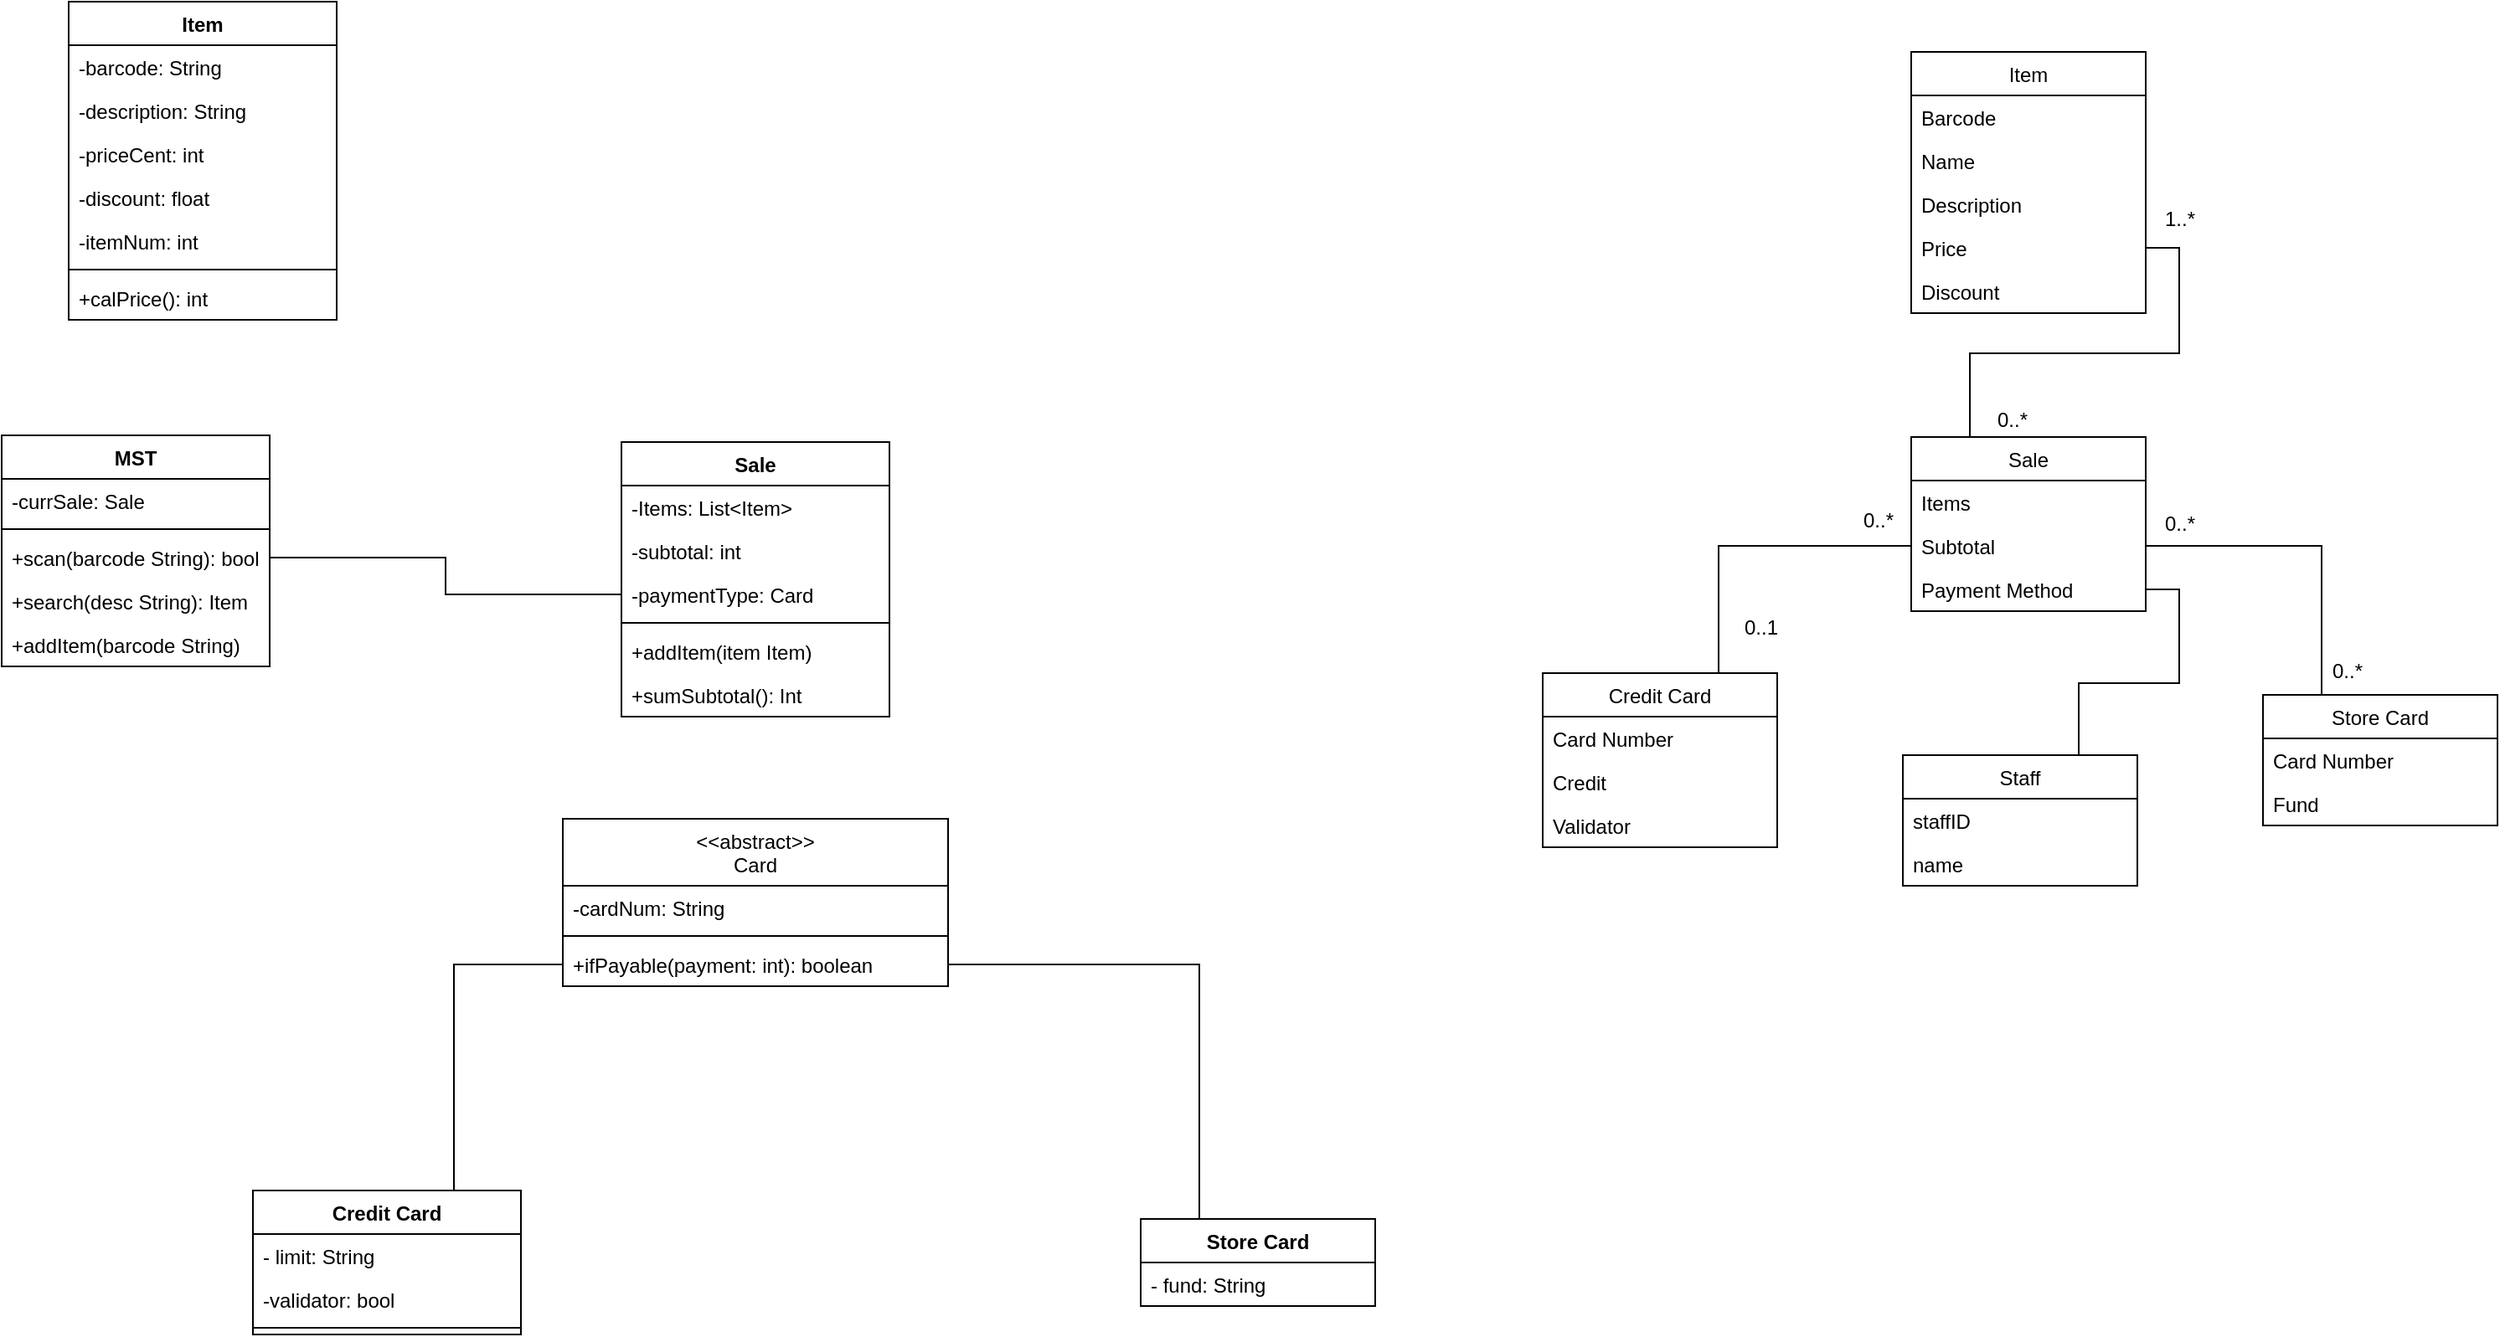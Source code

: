 <mxfile version="13.6.6" type="github">
  <diagram name="Page-1" id="929967ad-93f9-6ef4-fab6-5d389245f69c">
    <mxGraphModel dx="1826" dy="829" grid="1" gridSize="10" guides="1" tooltips="1" connect="1" arrows="1" fold="1" page="1" pageScale="1.5" pageWidth="1169" pageHeight="826" background="none" math="0" shadow="0">
      <root>
        <mxCell id="0" style=";html=1;" />
        <mxCell id="1" style=";html=1;" parent="0" />
        <mxCell id="acYlnRX2aAjknyloajEv-42" style="edgeStyle=orthogonalEdgeStyle;rounded=0;orthogonalLoop=1;jettySize=auto;html=1;exitX=0.25;exitY=0;exitDx=0;exitDy=0;entryX=1;entryY=0.5;entryDx=0;entryDy=0;endArrow=none;endFill=0;startArrow=none;startFill=0;" edge="1" parent="1" source="acYlnRX2aAjknyloajEv-35" target="acYlnRX2aAjknyloajEv-33">
          <mxGeometry relative="1" as="geometry" />
        </mxCell>
        <mxCell id="acYlnRX2aAjknyloajEv-40" style="edgeStyle=orthogonalEdgeStyle;rounded=0;orthogonalLoop=1;jettySize=auto;html=1;exitX=0.25;exitY=0;exitDx=0;exitDy=0;entryX=1;entryY=0.5;entryDx=0;entryDy=0;endArrow=none;endFill=0;" edge="1" parent="1" source="acYlnRX2aAjknyloajEv-21" target="acYlnRX2aAjknyloajEv-37">
          <mxGeometry relative="1" as="geometry" />
        </mxCell>
        <mxCell id="acYlnRX2aAjknyloajEv-39" style="edgeStyle=orthogonalEdgeStyle;rounded=0;orthogonalLoop=1;jettySize=auto;html=1;exitX=0.75;exitY=0;exitDx=0;exitDy=0;entryX=0;entryY=0.5;entryDx=0;entryDy=0;endArrow=none;endFill=0;" edge="1" parent="1" source="acYlnRX2aAjknyloajEv-17" target="acYlnRX2aAjknyloajEv-37">
          <mxGeometry relative="1" as="geometry" />
        </mxCell>
        <mxCell id="acYlnRX2aAjknyloajEv-48" value="0..*" style="text;html=1;align=center;verticalAlign=middle;resizable=0;points=[];autosize=1;" vertex="1" parent="1">
          <mxGeometry x="1525" y="612" width="30" height="20" as="geometry" />
        </mxCell>
        <mxCell id="acYlnRX2aAjknyloajEv-49" value="0..*" style="text;html=1;align=center;verticalAlign=middle;resizable=0;points=[];autosize=1;" vertex="1" parent="1">
          <mxGeometry x="1625" y="700" width="30" height="20" as="geometry" />
        </mxCell>
        <mxCell id="acYlnRX2aAjknyloajEv-50" value="0..1" style="text;html=1;align=center;verticalAlign=middle;resizable=0;points=[];autosize=1;" vertex="1" parent="1">
          <mxGeometry x="1270" y="674" width="40" height="20" as="geometry" />
        </mxCell>
        <mxCell id="acYlnRX2aAjknyloajEv-51" value="0..*" style="text;html=1;align=center;verticalAlign=middle;resizable=0;points=[];autosize=1;" vertex="1" parent="1">
          <mxGeometry x="1345" y="610" width="30" height="20" as="geometry" />
        </mxCell>
        <mxCell id="acYlnRX2aAjknyloajEv-52" value="1..*" style="text;html=1;align=center;verticalAlign=middle;resizable=0;points=[];autosize=1;" vertex="1" parent="1">
          <mxGeometry x="1525" y="430" width="30" height="20" as="geometry" />
        </mxCell>
        <mxCell id="acYlnRX2aAjknyloajEv-53" value="0..*" style="text;html=1;align=center;verticalAlign=middle;resizable=0;points=[];autosize=1;" vertex="1" parent="1">
          <mxGeometry x="1425" y="550" width="30" height="20" as="geometry" />
        </mxCell>
        <mxCell id="acYlnRX2aAjknyloajEv-35" value="Sale" style="swimlane;fontStyle=0;childLayout=stackLayout;horizontal=1;startSize=26;fillColor=none;horizontalStack=0;resizeParent=1;resizeParentMax=0;resizeLast=0;collapsible=1;marginBottom=0;" vertex="1" parent="1">
          <mxGeometry x="1380" y="570" width="140" height="104" as="geometry" />
        </mxCell>
        <mxCell id="acYlnRX2aAjknyloajEv-36" value="Items" style="text;strokeColor=none;fillColor=none;align=left;verticalAlign=top;spacingLeft=4;spacingRight=4;overflow=hidden;rotatable=0;points=[[0,0.5],[1,0.5]];portConstraint=eastwest;" vertex="1" parent="acYlnRX2aAjknyloajEv-35">
          <mxGeometry y="26" width="140" height="26" as="geometry" />
        </mxCell>
        <mxCell id="acYlnRX2aAjknyloajEv-37" value="Subtotal" style="text;strokeColor=none;fillColor=none;align=left;verticalAlign=top;spacingLeft=4;spacingRight=4;overflow=hidden;rotatable=0;points=[[0,0.5],[1,0.5]];portConstraint=eastwest;" vertex="1" parent="acYlnRX2aAjknyloajEv-35">
          <mxGeometry y="52" width="140" height="26" as="geometry" />
        </mxCell>
        <mxCell id="acYlnRX2aAjknyloajEv-38" value="Payment Method" style="text;strokeColor=none;fillColor=none;align=left;verticalAlign=top;spacingLeft=4;spacingRight=4;overflow=hidden;rotatable=0;points=[[0,0.5],[1,0.5]];portConstraint=eastwest;" vertex="1" parent="acYlnRX2aAjknyloajEv-35">
          <mxGeometry y="78" width="140" height="26" as="geometry" />
        </mxCell>
        <mxCell id="acYlnRX2aAjknyloajEv-21" value="Store Card" style="swimlane;fontStyle=0;childLayout=stackLayout;horizontal=1;startSize=26;fillColor=none;horizontalStack=0;resizeParent=1;resizeParentMax=0;resizeLast=0;collapsible=1;marginBottom=0;" vertex="1" parent="1">
          <mxGeometry x="1590" y="724" width="140" height="78" as="geometry" />
        </mxCell>
        <mxCell id="acYlnRX2aAjknyloajEv-22" value="Card Number" style="text;strokeColor=none;fillColor=none;align=left;verticalAlign=top;spacingLeft=4;spacingRight=4;overflow=hidden;rotatable=0;points=[[0,0.5],[1,0.5]];portConstraint=eastwest;" vertex="1" parent="acYlnRX2aAjknyloajEv-21">
          <mxGeometry y="26" width="140" height="26" as="geometry" />
        </mxCell>
        <mxCell id="acYlnRX2aAjknyloajEv-23" value="Fund" style="text;strokeColor=none;fillColor=none;align=left;verticalAlign=top;spacingLeft=4;spacingRight=4;overflow=hidden;rotatable=0;points=[[0,0.5],[1,0.5]];portConstraint=eastwest;" vertex="1" parent="acYlnRX2aAjknyloajEv-21">
          <mxGeometry y="52" width="140" height="26" as="geometry" />
        </mxCell>
        <mxCell id="acYlnRX2aAjknyloajEv-17" value="Credit Card" style="swimlane;fontStyle=0;childLayout=stackLayout;horizontal=1;startSize=26;fillColor=none;horizontalStack=0;resizeParent=1;resizeParentMax=0;resizeLast=0;collapsible=1;marginBottom=0;" vertex="1" parent="1">
          <mxGeometry x="1160" y="711" width="140" height="104" as="geometry" />
        </mxCell>
        <mxCell id="acYlnRX2aAjknyloajEv-18" value="Card Number" style="text;strokeColor=none;fillColor=none;align=left;verticalAlign=top;spacingLeft=4;spacingRight=4;overflow=hidden;rotatable=0;points=[[0,0.5],[1,0.5]];portConstraint=eastwest;" vertex="1" parent="acYlnRX2aAjknyloajEv-17">
          <mxGeometry y="26" width="140" height="26" as="geometry" />
        </mxCell>
        <mxCell id="acYlnRX2aAjknyloajEv-19" value="Credit" style="text;strokeColor=none;fillColor=none;align=left;verticalAlign=top;spacingLeft=4;spacingRight=4;overflow=hidden;rotatable=0;points=[[0,0.5],[1,0.5]];portConstraint=eastwest;" vertex="1" parent="acYlnRX2aAjknyloajEv-17">
          <mxGeometry y="52" width="140" height="26" as="geometry" />
        </mxCell>
        <mxCell id="acYlnRX2aAjknyloajEv-20" value="Validator" style="text;strokeColor=none;fillColor=none;align=left;verticalAlign=top;spacingLeft=4;spacingRight=4;overflow=hidden;rotatable=0;points=[[0,0.5],[1,0.5]];portConstraint=eastwest;" vertex="1" parent="acYlnRX2aAjknyloajEv-17">
          <mxGeometry y="78" width="140" height="26" as="geometry" />
        </mxCell>
        <mxCell id="acYlnRX2aAjknyloajEv-9" value="Item" style="swimlane;fontStyle=0;childLayout=stackLayout;horizontal=1;startSize=26;fillColor=none;horizontalStack=0;resizeParent=1;resizeParentMax=0;resizeLast=0;collapsible=1;marginBottom=0;" vertex="1" parent="1">
          <mxGeometry x="1380" y="340" width="140" height="156" as="geometry" />
        </mxCell>
        <mxCell id="acYlnRX2aAjknyloajEv-10" value="Barcode" style="text;strokeColor=none;fillColor=none;align=left;verticalAlign=top;spacingLeft=4;spacingRight=4;overflow=hidden;rotatable=0;points=[[0,0.5],[1,0.5]];portConstraint=eastwest;" vertex="1" parent="acYlnRX2aAjknyloajEv-9">
          <mxGeometry y="26" width="140" height="26" as="geometry" />
        </mxCell>
        <mxCell id="acYlnRX2aAjknyloajEv-11" value="Name" style="text;strokeColor=none;fillColor=none;align=left;verticalAlign=top;spacingLeft=4;spacingRight=4;overflow=hidden;rotatable=0;points=[[0,0.5],[1,0.5]];portConstraint=eastwest;" vertex="1" parent="acYlnRX2aAjknyloajEv-9">
          <mxGeometry y="52" width="140" height="26" as="geometry" />
        </mxCell>
        <mxCell id="acYlnRX2aAjknyloajEv-12" value="Description" style="text;strokeColor=none;fillColor=none;align=left;verticalAlign=top;spacingLeft=4;spacingRight=4;overflow=hidden;rotatable=0;points=[[0,0.5],[1,0.5]];portConstraint=eastwest;" vertex="1" parent="acYlnRX2aAjknyloajEv-9">
          <mxGeometry y="78" width="140" height="26" as="geometry" />
        </mxCell>
        <mxCell id="acYlnRX2aAjknyloajEv-33" value="Price" style="text;strokeColor=none;fillColor=none;align=left;verticalAlign=top;spacingLeft=4;spacingRight=4;overflow=hidden;rotatable=0;points=[[0,0.5],[1,0.5]];portConstraint=eastwest;" vertex="1" parent="acYlnRX2aAjknyloajEv-9">
          <mxGeometry y="104" width="140" height="26" as="geometry" />
        </mxCell>
        <mxCell id="acYlnRX2aAjknyloajEv-34" value="Discount" style="text;strokeColor=none;fillColor=none;align=left;verticalAlign=top;spacingLeft=4;spacingRight=4;overflow=hidden;rotatable=0;points=[[0,0.5],[1,0.5]];portConstraint=eastwest;" vertex="1" parent="acYlnRX2aAjknyloajEv-9">
          <mxGeometry y="130" width="140" height="26" as="geometry" />
        </mxCell>
        <mxCell id="acYlnRX2aAjknyloajEv-99" style="edgeStyle=orthogonalEdgeStyle;rounded=0;orthogonalLoop=1;jettySize=auto;html=1;exitX=0.75;exitY=0;exitDx=0;exitDy=0;entryX=1;entryY=0.5;entryDx=0;entryDy=0;startArrow=none;startFill=0;endArrow=none;endFill=0;" edge="1" parent="1" source="acYlnRX2aAjknyloajEv-95" target="acYlnRX2aAjknyloajEv-38">
          <mxGeometry relative="1" as="geometry" />
        </mxCell>
        <mxCell id="acYlnRX2aAjknyloajEv-95" value="Staff" style="swimlane;fontStyle=0;childLayout=stackLayout;horizontal=1;startSize=26;fillColor=none;horizontalStack=0;resizeParent=1;resizeParentMax=0;resizeLast=0;collapsible=1;marginBottom=0;" vertex="1" parent="1">
          <mxGeometry x="1375" y="760" width="140" height="78" as="geometry" />
        </mxCell>
        <mxCell id="acYlnRX2aAjknyloajEv-96" value="staffID" style="text;strokeColor=none;fillColor=none;align=left;verticalAlign=top;spacingLeft=4;spacingRight=4;overflow=hidden;rotatable=0;points=[[0,0.5],[1,0.5]];portConstraint=eastwest;" vertex="1" parent="acYlnRX2aAjknyloajEv-95">
          <mxGeometry y="26" width="140" height="26" as="geometry" />
        </mxCell>
        <mxCell id="acYlnRX2aAjknyloajEv-97" value="name" style="text;strokeColor=none;fillColor=none;align=left;verticalAlign=top;spacingLeft=4;spacingRight=4;overflow=hidden;rotatable=0;points=[[0,0.5],[1,0.5]];portConstraint=eastwest;" vertex="1" parent="acYlnRX2aAjknyloajEv-95">
          <mxGeometry y="52" width="140" height="26" as="geometry" />
        </mxCell>
        <mxCell id="acYlnRX2aAjknyloajEv-58" value="Item" style="swimlane;fontStyle=1;align=center;verticalAlign=top;childLayout=stackLayout;horizontal=1;startSize=26;horizontalStack=0;resizeParent=1;resizeParentMax=0;resizeLast=0;collapsible=1;marginBottom=0;" vertex="1" parent="1">
          <mxGeometry x="280" y="310" width="160" height="190" as="geometry" />
        </mxCell>
        <mxCell id="acYlnRX2aAjknyloajEv-59" value="-barcode: String" style="text;strokeColor=none;fillColor=none;align=left;verticalAlign=top;spacingLeft=4;spacingRight=4;overflow=hidden;rotatable=0;points=[[0,0.5],[1,0.5]];portConstraint=eastwest;" vertex="1" parent="acYlnRX2aAjknyloajEv-58">
          <mxGeometry y="26" width="160" height="26" as="geometry" />
        </mxCell>
        <mxCell id="acYlnRX2aAjknyloajEv-62" value="-description: String" style="text;strokeColor=none;fillColor=none;align=left;verticalAlign=top;spacingLeft=4;spacingRight=4;overflow=hidden;rotatable=0;points=[[0,0.5],[1,0.5]];portConstraint=eastwest;" vertex="1" parent="acYlnRX2aAjknyloajEv-58">
          <mxGeometry y="52" width="160" height="26" as="geometry" />
        </mxCell>
        <mxCell id="acYlnRX2aAjknyloajEv-63" value="-priceCent: int" style="text;strokeColor=none;fillColor=none;align=left;verticalAlign=top;spacingLeft=4;spacingRight=4;overflow=hidden;rotatable=0;points=[[0,0.5],[1,0.5]];portConstraint=eastwest;" vertex="1" parent="acYlnRX2aAjknyloajEv-58">
          <mxGeometry y="78" width="160" height="26" as="geometry" />
        </mxCell>
        <mxCell id="acYlnRX2aAjknyloajEv-64" value="-discount: float" style="text;strokeColor=none;fillColor=none;align=left;verticalAlign=top;spacingLeft=4;spacingRight=4;overflow=hidden;rotatable=0;points=[[0,0.5],[1,0.5]];portConstraint=eastwest;" vertex="1" parent="acYlnRX2aAjknyloajEv-58">
          <mxGeometry y="104" width="160" height="26" as="geometry" />
        </mxCell>
        <mxCell id="acYlnRX2aAjknyloajEv-69" value="-itemNum: int" style="text;strokeColor=none;fillColor=none;align=left;verticalAlign=top;spacingLeft=4;spacingRight=4;overflow=hidden;rotatable=0;points=[[0,0.5],[1,0.5]];portConstraint=eastwest;" vertex="1" parent="acYlnRX2aAjknyloajEv-58">
          <mxGeometry y="130" width="160" height="26" as="geometry" />
        </mxCell>
        <mxCell id="acYlnRX2aAjknyloajEv-60" value="" style="line;strokeWidth=1;fillColor=none;align=left;verticalAlign=middle;spacingTop=-1;spacingLeft=3;spacingRight=3;rotatable=0;labelPosition=right;points=[];portConstraint=eastwest;" vertex="1" parent="acYlnRX2aAjknyloajEv-58">
          <mxGeometry y="156" width="160" height="8" as="geometry" />
        </mxCell>
        <mxCell id="acYlnRX2aAjknyloajEv-61" value="+calPrice(): int" style="text;strokeColor=none;fillColor=none;align=left;verticalAlign=top;spacingLeft=4;spacingRight=4;overflow=hidden;rotatable=0;points=[[0,0.5],[1,0.5]];portConstraint=eastwest;" vertex="1" parent="acYlnRX2aAjknyloajEv-58">
          <mxGeometry y="164" width="160" height="26" as="geometry" />
        </mxCell>
        <mxCell id="acYlnRX2aAjknyloajEv-85" value="MST" style="swimlane;fontStyle=1;align=center;verticalAlign=top;childLayout=stackLayout;horizontal=1;startSize=26;horizontalStack=0;resizeParent=1;resizeParentMax=0;resizeLast=0;collapsible=1;marginBottom=0;" vertex="1" parent="1">
          <mxGeometry x="240" y="569" width="160" height="138" as="geometry" />
        </mxCell>
        <mxCell id="acYlnRX2aAjknyloajEv-101" value="-currSale: Sale" style="text;strokeColor=none;fillColor=none;align=left;verticalAlign=top;spacingLeft=4;spacingRight=4;overflow=hidden;rotatable=0;points=[[0,0.5],[1,0.5]];portConstraint=eastwest;" vertex="1" parent="acYlnRX2aAjknyloajEv-85">
          <mxGeometry y="26" width="160" height="26" as="geometry" />
        </mxCell>
        <mxCell id="acYlnRX2aAjknyloajEv-87" value="" style="line;strokeWidth=1;fillColor=none;align=left;verticalAlign=middle;spacingTop=-1;spacingLeft=3;spacingRight=3;rotatable=0;labelPosition=right;points=[];portConstraint=eastwest;" vertex="1" parent="acYlnRX2aAjknyloajEv-85">
          <mxGeometry y="52" width="160" height="8" as="geometry" />
        </mxCell>
        <mxCell id="acYlnRX2aAjknyloajEv-88" value="+scan(barcode String): bool " style="text;strokeColor=none;fillColor=none;align=left;verticalAlign=top;spacingLeft=4;spacingRight=4;overflow=hidden;rotatable=0;points=[[0,0.5],[1,0.5]];portConstraint=eastwest;" vertex="1" parent="acYlnRX2aAjknyloajEv-85">
          <mxGeometry y="60" width="160" height="26" as="geometry" />
        </mxCell>
        <mxCell id="acYlnRX2aAjknyloajEv-89" value="+search(desc String): Item" style="text;strokeColor=none;fillColor=none;align=left;verticalAlign=top;spacingLeft=4;spacingRight=4;overflow=hidden;rotatable=0;points=[[0,0.5],[1,0.5]];portConstraint=eastwest;" vertex="1" parent="acYlnRX2aAjknyloajEv-85">
          <mxGeometry y="86" width="160" height="26" as="geometry" />
        </mxCell>
        <mxCell id="acYlnRX2aAjknyloajEv-90" value="+addItem(barcode String)" style="text;strokeColor=none;fillColor=none;align=left;verticalAlign=top;spacingLeft=4;spacingRight=4;overflow=hidden;rotatable=0;points=[[0,0.5],[1,0.5]];portConstraint=eastwest;" vertex="1" parent="acYlnRX2aAjknyloajEv-85">
          <mxGeometry y="112" width="160" height="26" as="geometry" />
        </mxCell>
        <mxCell id="acYlnRX2aAjknyloajEv-91" value="Sale" style="swimlane;fontStyle=1;align=center;verticalAlign=top;childLayout=stackLayout;horizontal=1;startSize=26;horizontalStack=0;resizeParent=1;resizeParentMax=0;resizeLast=0;collapsible=1;marginBottom=0;" vertex="1" parent="1">
          <mxGeometry x="610" y="573" width="160" height="164" as="geometry" />
        </mxCell>
        <mxCell id="acYlnRX2aAjknyloajEv-92" value="-Items: List&lt;Item&gt;" style="text;strokeColor=none;fillColor=none;align=left;verticalAlign=top;spacingLeft=4;spacingRight=4;overflow=hidden;rotatable=0;points=[[0,0.5],[1,0.5]];portConstraint=eastwest;" vertex="1" parent="acYlnRX2aAjknyloajEv-91">
          <mxGeometry y="26" width="160" height="26" as="geometry" />
        </mxCell>
        <mxCell id="acYlnRX2aAjknyloajEv-102" value="-subtotal: int" style="text;strokeColor=none;fillColor=none;align=left;verticalAlign=top;spacingLeft=4;spacingRight=4;overflow=hidden;rotatable=0;points=[[0,0.5],[1,0.5]];portConstraint=eastwest;" vertex="1" parent="acYlnRX2aAjknyloajEv-91">
          <mxGeometry y="52" width="160" height="26" as="geometry" />
        </mxCell>
        <mxCell id="acYlnRX2aAjknyloajEv-104" value="-paymentType: Card" style="text;strokeColor=none;fillColor=none;align=left;verticalAlign=top;spacingLeft=4;spacingRight=4;overflow=hidden;rotatable=0;points=[[0,0.5],[1,0.5]];portConstraint=eastwest;" vertex="1" parent="acYlnRX2aAjknyloajEv-91">
          <mxGeometry y="78" width="160" height="26" as="geometry" />
        </mxCell>
        <mxCell id="acYlnRX2aAjknyloajEv-93" value="" style="line;strokeWidth=1;fillColor=none;align=left;verticalAlign=middle;spacingTop=-1;spacingLeft=3;spacingRight=3;rotatable=0;labelPosition=right;points=[];portConstraint=eastwest;" vertex="1" parent="acYlnRX2aAjknyloajEv-91">
          <mxGeometry y="104" width="160" height="8" as="geometry" />
        </mxCell>
        <mxCell id="acYlnRX2aAjknyloajEv-94" value="+addItem(item Item)" style="text;strokeColor=none;fillColor=none;align=left;verticalAlign=top;spacingLeft=4;spacingRight=4;overflow=hidden;rotatable=0;points=[[0,0.5],[1,0.5]];portConstraint=eastwest;" vertex="1" parent="acYlnRX2aAjknyloajEv-91">
          <mxGeometry y="112" width="160" height="26" as="geometry" />
        </mxCell>
        <mxCell id="acYlnRX2aAjknyloajEv-103" value="+sumSubtotal(): Int" style="text;strokeColor=none;fillColor=none;align=left;verticalAlign=top;spacingLeft=4;spacingRight=4;overflow=hidden;rotatable=0;points=[[0,0.5],[1,0.5]];portConstraint=eastwest;" vertex="1" parent="acYlnRX2aAjknyloajEv-91">
          <mxGeometry y="138" width="160" height="26" as="geometry" />
        </mxCell>
        <mxCell id="acYlnRX2aAjknyloajEv-70" value="&lt;&lt;abstract&gt;&gt;&#xa;Card" style="swimlane;fontStyle=0;align=center;verticalAlign=top;childLayout=stackLayout;horizontal=1;startSize=40;horizontalStack=0;resizeParent=1;resizeParentMax=0;resizeLast=0;collapsible=1;marginBottom=0;" vertex="1" parent="1">
          <mxGeometry x="575" y="798" width="230" height="100" as="geometry" />
        </mxCell>
        <mxCell id="acYlnRX2aAjknyloajEv-71" value="-cardNum: String" style="text;strokeColor=none;fillColor=none;align=left;verticalAlign=top;spacingLeft=4;spacingRight=4;overflow=hidden;rotatable=0;points=[[0,0.5],[1,0.5]];portConstraint=eastwest;" vertex="1" parent="acYlnRX2aAjknyloajEv-70">
          <mxGeometry y="40" width="230" height="26" as="geometry" />
        </mxCell>
        <mxCell id="acYlnRX2aAjknyloajEv-72" value="" style="line;strokeWidth=1;fillColor=none;align=left;verticalAlign=middle;spacingTop=-1;spacingLeft=3;spacingRight=3;rotatable=0;labelPosition=right;points=[];portConstraint=eastwest;" vertex="1" parent="acYlnRX2aAjknyloajEv-70">
          <mxGeometry y="66" width="230" height="8" as="geometry" />
        </mxCell>
        <mxCell id="acYlnRX2aAjknyloajEv-73" value="+ifPayable(payment: int): boolean" style="text;strokeColor=none;fillColor=none;align=left;verticalAlign=top;spacingLeft=4;spacingRight=4;overflow=hidden;rotatable=0;points=[[0,0.5],[1,0.5]];portConstraint=eastwest;" vertex="1" parent="acYlnRX2aAjknyloajEv-70">
          <mxGeometry y="74" width="230" height="26" as="geometry" />
        </mxCell>
        <mxCell id="acYlnRX2aAjknyloajEv-106" style="edgeStyle=orthogonalEdgeStyle;rounded=0;orthogonalLoop=1;jettySize=auto;html=1;exitX=1;exitY=0.5;exitDx=0;exitDy=0;startArrow=none;startFill=0;endArrow=none;endFill=0;" edge="1" parent="1" source="acYlnRX2aAjknyloajEv-88" target="acYlnRX2aAjknyloajEv-104">
          <mxGeometry relative="1" as="geometry" />
        </mxCell>
        <mxCell id="acYlnRX2aAjknyloajEv-107" style="edgeStyle=orthogonalEdgeStyle;rounded=0;orthogonalLoop=1;jettySize=auto;html=1;exitX=0.75;exitY=0;exitDx=0;exitDy=0;entryX=0;entryY=0.5;entryDx=0;entryDy=0;startArrow=none;startFill=0;endArrow=none;endFill=0;" edge="1" parent="1" source="acYlnRX2aAjknyloajEv-75" target="acYlnRX2aAjknyloajEv-73">
          <mxGeometry relative="1" as="geometry" />
        </mxCell>
        <mxCell id="acYlnRX2aAjknyloajEv-75" value="Credit Card" style="swimlane;fontStyle=1;align=center;verticalAlign=top;childLayout=stackLayout;horizontal=1;startSize=26;horizontalStack=0;resizeParent=1;resizeParentMax=0;resizeLast=0;collapsible=1;marginBottom=0;" vertex="1" parent="1">
          <mxGeometry x="390" y="1020" width="160" height="86" as="geometry" />
        </mxCell>
        <mxCell id="acYlnRX2aAjknyloajEv-76" value="- limit: String" style="text;strokeColor=none;fillColor=none;align=left;verticalAlign=top;spacingLeft=4;spacingRight=4;overflow=hidden;rotatable=0;points=[[0,0.5],[1,0.5]];portConstraint=eastwest;" vertex="1" parent="acYlnRX2aAjknyloajEv-75">
          <mxGeometry y="26" width="160" height="26" as="geometry" />
        </mxCell>
        <mxCell id="acYlnRX2aAjknyloajEv-84" value="-validator: bool" style="text;strokeColor=none;fillColor=none;align=left;verticalAlign=top;spacingLeft=4;spacingRight=4;overflow=hidden;rotatable=0;points=[[0,0.5],[1,0.5]];portConstraint=eastwest;" vertex="1" parent="acYlnRX2aAjknyloajEv-75">
          <mxGeometry y="52" width="160" height="26" as="geometry" />
        </mxCell>
        <mxCell id="acYlnRX2aAjknyloajEv-77" value="" style="line;strokeWidth=1;fillColor=none;align=left;verticalAlign=middle;spacingTop=-1;spacingLeft=3;spacingRight=3;rotatable=0;labelPosition=right;points=[];portConstraint=eastwest;" vertex="1" parent="acYlnRX2aAjknyloajEv-75">
          <mxGeometry y="78" width="160" height="8" as="geometry" />
        </mxCell>
        <mxCell id="acYlnRX2aAjknyloajEv-108" style="edgeStyle=orthogonalEdgeStyle;rounded=0;orthogonalLoop=1;jettySize=auto;html=1;exitX=0.25;exitY=0;exitDx=0;exitDy=0;entryX=1;entryY=0.5;entryDx=0;entryDy=0;startArrow=none;startFill=0;endArrow=none;endFill=0;" edge="1" parent="1" source="acYlnRX2aAjknyloajEv-79" target="acYlnRX2aAjknyloajEv-73">
          <mxGeometry relative="1" as="geometry" />
        </mxCell>
        <mxCell id="acYlnRX2aAjknyloajEv-79" value="Store Card" style="swimlane;fontStyle=1;childLayout=stackLayout;horizontal=1;startSize=26;fillColor=none;horizontalStack=0;resizeParent=1;resizeParentMax=0;resizeLast=0;collapsible=1;marginBottom=0;" vertex="1" parent="1">
          <mxGeometry x="920" y="1037" width="140" height="52" as="geometry" />
        </mxCell>
        <mxCell id="acYlnRX2aAjknyloajEv-80" value="- fund: String" style="text;strokeColor=none;fillColor=none;align=left;verticalAlign=top;spacingLeft=4;spacingRight=4;overflow=hidden;rotatable=0;points=[[0,0.5],[1,0.5]];portConstraint=eastwest;" vertex="1" parent="acYlnRX2aAjknyloajEv-79">
          <mxGeometry y="26" width="140" height="26" as="geometry" />
        </mxCell>
      </root>
    </mxGraphModel>
  </diagram>
</mxfile>
